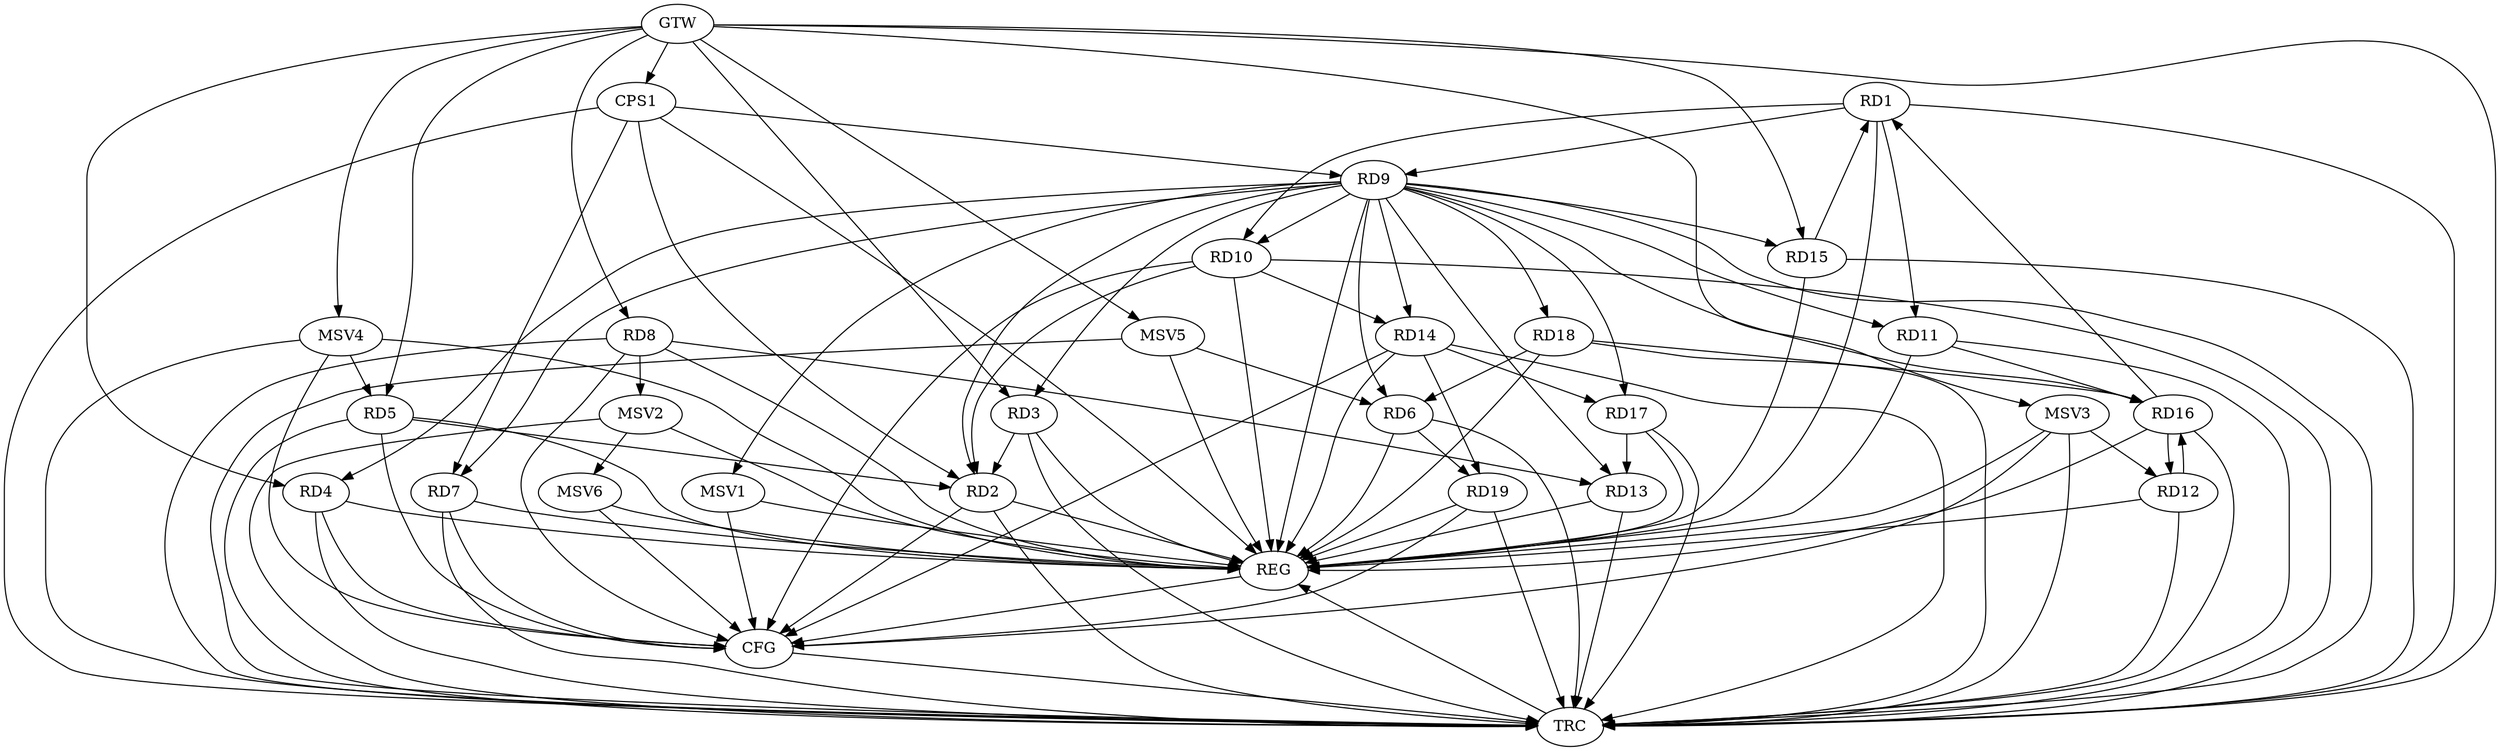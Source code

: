 strict digraph G {
  RD1 [ label="RD1" ];
  RD2 [ label="RD2" ];
  RD3 [ label="RD3" ];
  RD4 [ label="RD4" ];
  RD5 [ label="RD5" ];
  RD6 [ label="RD6" ];
  RD7 [ label="RD7" ];
  RD8 [ label="RD8" ];
  RD9 [ label="RD9" ];
  RD10 [ label="RD10" ];
  RD11 [ label="RD11" ];
  RD12 [ label="RD12" ];
  RD13 [ label="RD13" ];
  RD14 [ label="RD14" ];
  RD15 [ label="RD15" ];
  RD16 [ label="RD16" ];
  RD17 [ label="RD17" ];
  RD18 [ label="RD18" ];
  RD19 [ label="RD19" ];
  CPS1 [ label="CPS1" ];
  GTW [ label="GTW" ];
  REG [ label="REG" ];
  CFG [ label="CFG" ];
  TRC [ label="TRC" ];
  MSV1 [ label="MSV1" ];
  MSV2 [ label="MSV2" ];
  MSV3 [ label="MSV3" ];
  MSV4 [ label="MSV4" ];
  MSV5 [ label="MSV5" ];
  MSV6 [ label="MSV6" ];
  RD1 -> RD9;
  RD1 -> RD10;
  RD1 -> RD11;
  RD15 -> RD1;
  RD16 -> RD1;
  RD3 -> RD2;
  RD5 -> RD2;
  RD10 -> RD2;
  RD9 -> RD6;
  RD18 -> RD6;
  RD6 -> RD19;
  RD8 -> RD13;
  RD9 -> RD13;
  RD9 -> RD17;
  RD9 -> RD18;
  RD10 -> RD14;
  RD11 -> RD16;
  RD12 -> RD16;
  RD16 -> RD12;
  RD17 -> RD13;
  RD14 -> RD17;
  RD14 -> RD19;
  RD18 -> RD16;
  CPS1 -> RD2;
  CPS1 -> RD7;
  CPS1 -> RD9;
  GTW -> RD3;
  GTW -> RD4;
  GTW -> RD5;
  GTW -> RD8;
  GTW -> RD15;
  GTW -> CPS1;
  RD1 -> REG;
  RD2 -> REG;
  RD3 -> REG;
  RD4 -> REG;
  RD5 -> REG;
  RD6 -> REG;
  RD7 -> REG;
  RD8 -> REG;
  RD9 -> REG;
  RD10 -> REG;
  RD11 -> REG;
  RD12 -> REG;
  RD13 -> REG;
  RD14 -> REG;
  RD15 -> REG;
  RD16 -> REG;
  RD17 -> REG;
  RD18 -> REG;
  RD19 -> REG;
  CPS1 -> REG;
  RD4 -> CFG;
  RD7 -> CFG;
  RD14 -> CFG;
  RD5 -> CFG;
  RD19 -> CFG;
  RD10 -> CFG;
  RD2 -> CFG;
  RD8 -> CFG;
  REG -> CFG;
  RD1 -> TRC;
  RD2 -> TRC;
  RD3 -> TRC;
  RD4 -> TRC;
  RD5 -> TRC;
  RD6 -> TRC;
  RD7 -> TRC;
  RD8 -> TRC;
  RD9 -> TRC;
  RD10 -> TRC;
  RD11 -> TRC;
  RD12 -> TRC;
  RD13 -> TRC;
  RD14 -> TRC;
  RD15 -> TRC;
  RD16 -> TRC;
  RD17 -> TRC;
  RD18 -> TRC;
  RD19 -> TRC;
  CPS1 -> TRC;
  GTW -> TRC;
  CFG -> TRC;
  TRC -> REG;
  RD9 -> RD3;
  RD9 -> RD11;
  RD9 -> RD7;
  RD9 -> RD14;
  RD9 -> RD10;
  RD9 -> RD2;
  RD9 -> RD4;
  RD9 -> RD15;
  RD9 -> RD16;
  RD9 -> MSV1;
  MSV1 -> REG;
  MSV1 -> CFG;
  RD8 -> MSV2;
  MSV2 -> REG;
  MSV2 -> TRC;
  MSV3 -> RD12;
  GTW -> MSV3;
  MSV3 -> REG;
  MSV3 -> TRC;
  MSV3 -> CFG;
  MSV4 -> RD5;
  GTW -> MSV4;
  MSV4 -> REG;
  MSV4 -> TRC;
  MSV4 -> CFG;
  MSV5 -> RD6;
  GTW -> MSV5;
  MSV5 -> REG;
  MSV5 -> TRC;
  MSV2 -> MSV6;
  MSV6 -> REG;
  MSV6 -> CFG;
}
